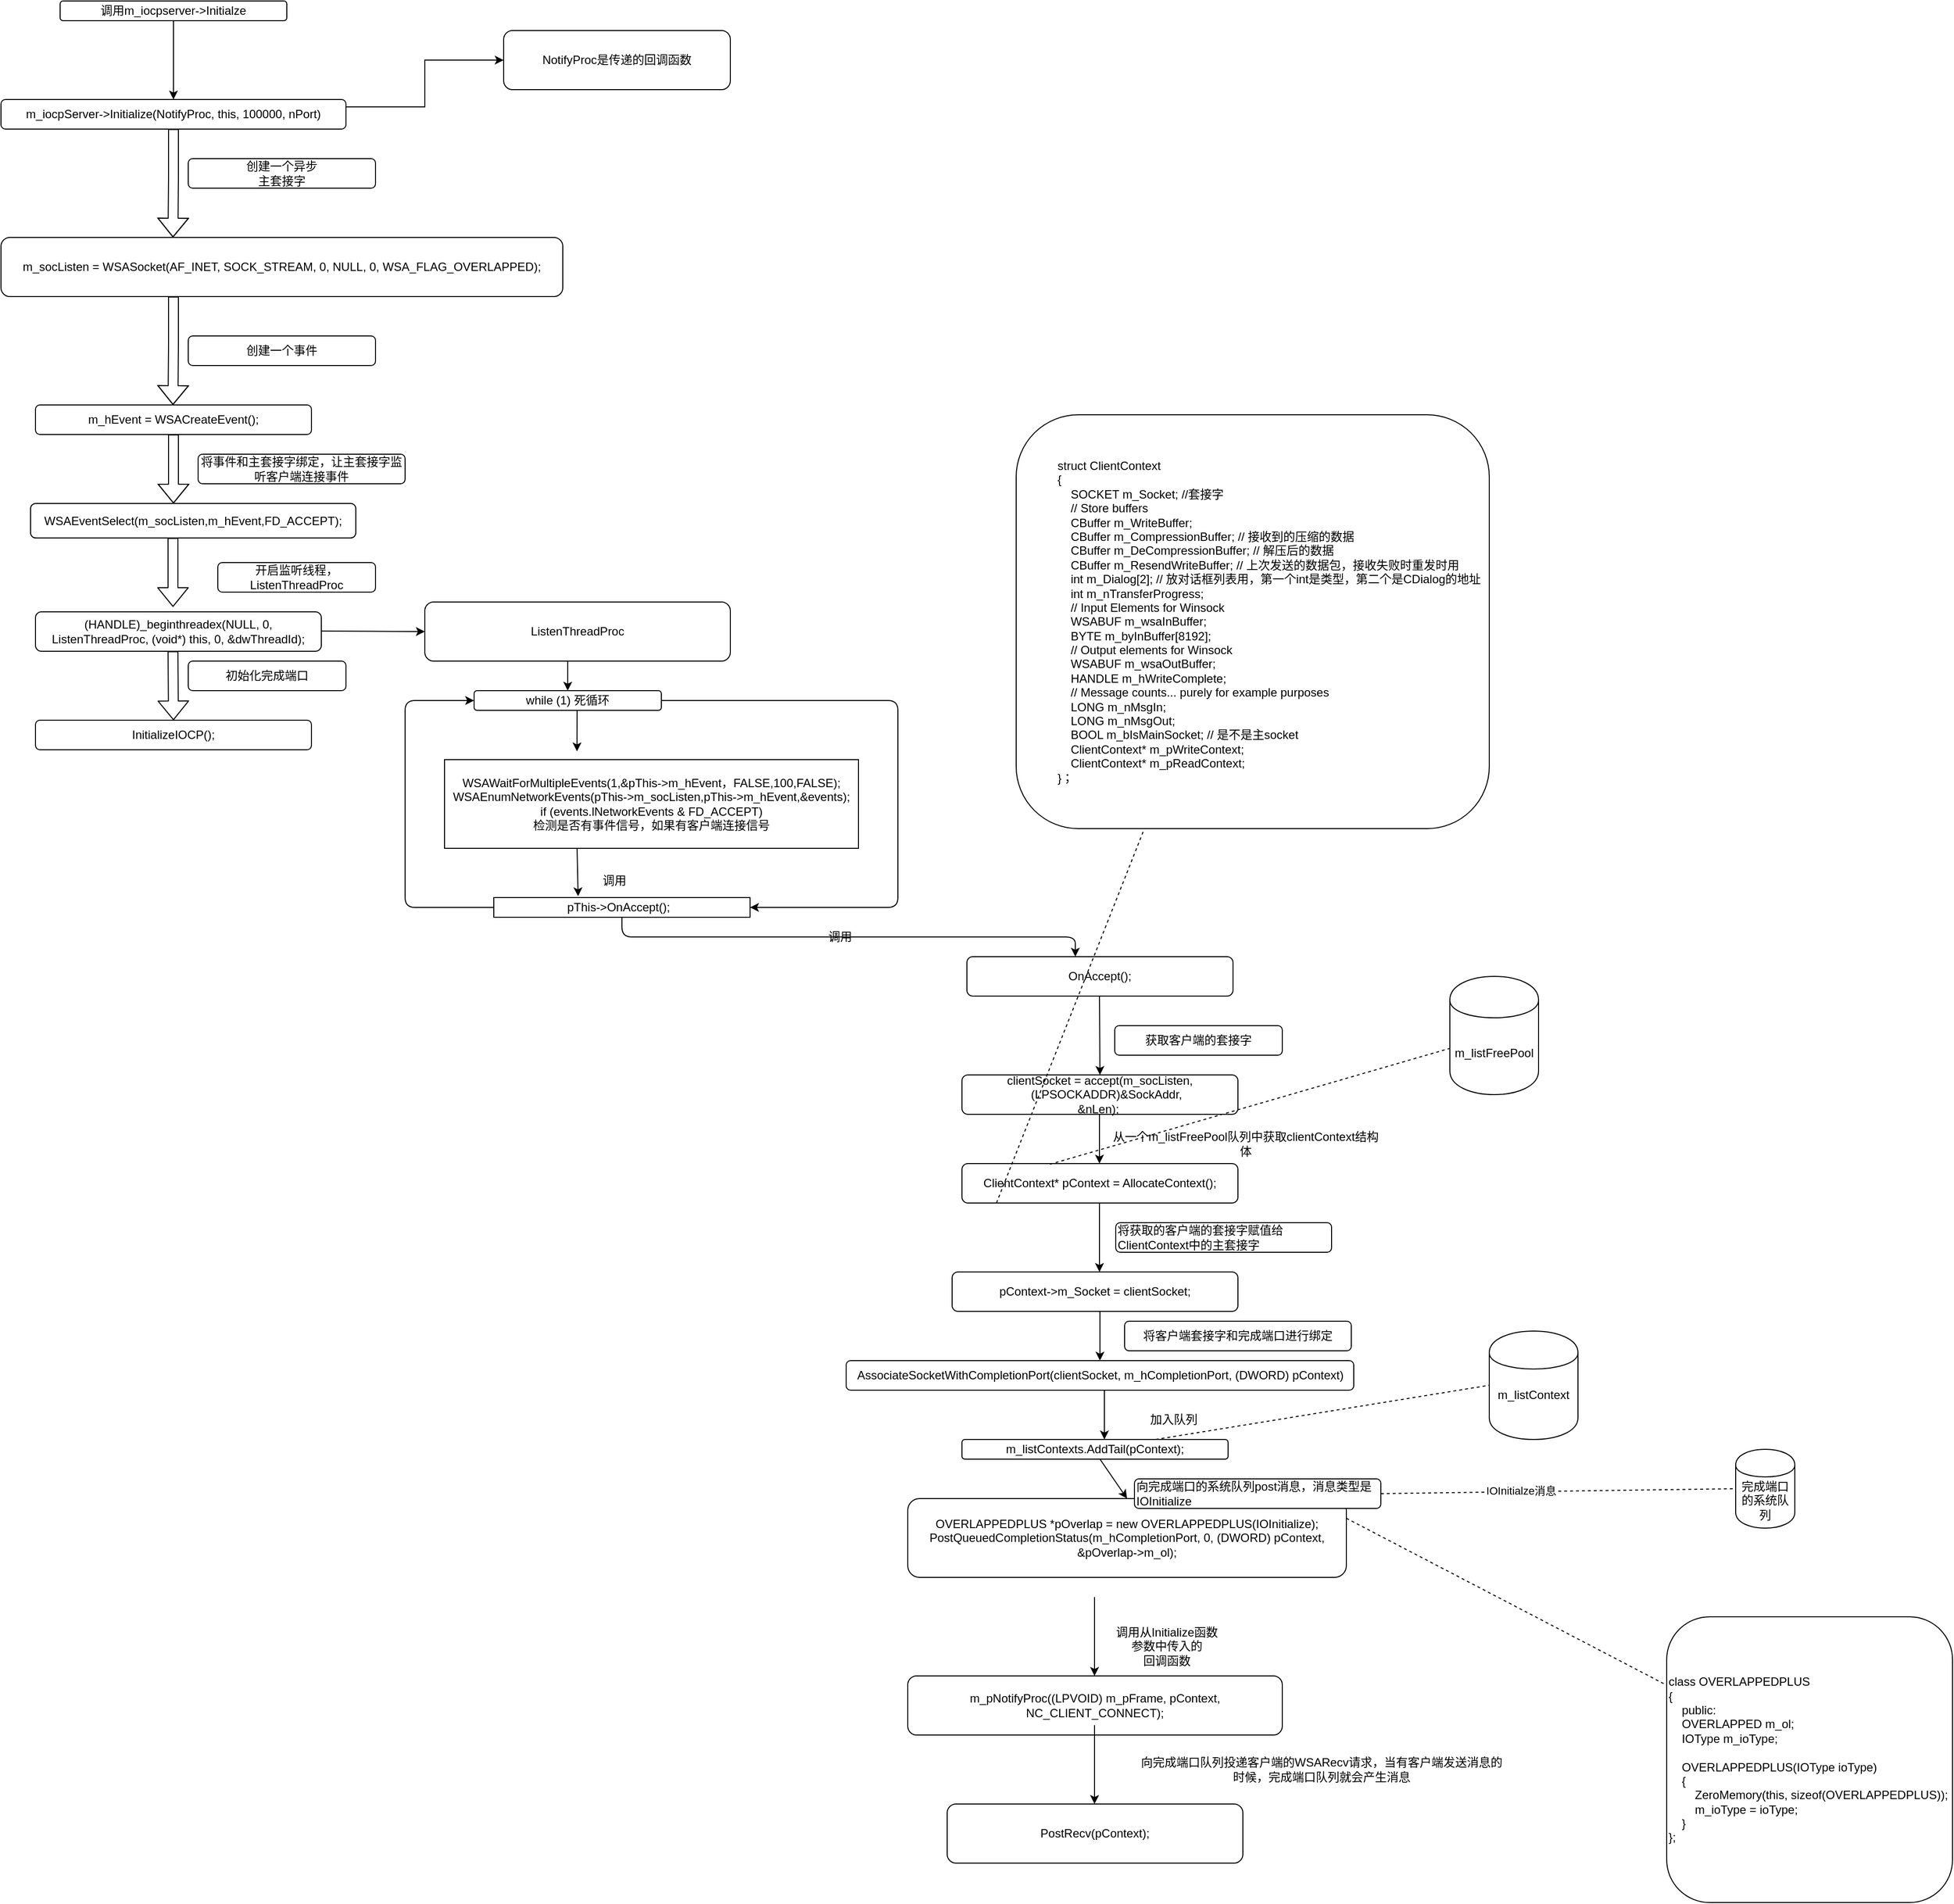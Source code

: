 <mxfile version="13.0.1" type="device"><diagram id="Ae6-S_K8zeVLbZhLAxfH" name="Page-1"><mxGraphModel dx="1209" dy="703" grid="1" gridSize="10" guides="1" tooltips="1" connect="1" arrows="1" fold="1" page="1" pageScale="1" pageWidth="827" pageHeight="1169" math="0" shadow="0"><root><mxCell id="0"/><mxCell id="1" parent="0"/><mxCell id="fYCcns8tcwSCvL9fL-1W-7" style="edgeStyle=orthogonalEdgeStyle;rounded=0;orthogonalLoop=1;jettySize=auto;html=1;exitX=1;exitY=0.25;exitDx=0;exitDy=0;entryX=0;entryY=0.5;entryDx=0;entryDy=0;" parent="1" source="fYCcns8tcwSCvL9fL-1W-2" target="fYCcns8tcwSCvL9fL-1W-6" edge="1"><mxGeometry relative="1" as="geometry"/></mxCell><mxCell id="fYCcns8tcwSCvL9fL-1W-2" value="&lt;span&gt;m_iocpServer-&amp;gt;Initialize(NotifyProc, this, 100000, nPort)&lt;/span&gt;" style="rounded=1;whiteSpace=wrap;html=1;" parent="1" vertex="1"><mxGeometry x="40" y="150" width="350" height="30" as="geometry"/></mxCell><mxCell id="fYCcns8tcwSCvL9fL-1W-5" style="edgeStyle=orthogonalEdgeStyle;rounded=0;orthogonalLoop=1;jettySize=auto;html=1;entryX=0.5;entryY=0;entryDx=0;entryDy=0;" parent="1" source="fYCcns8tcwSCvL9fL-1W-4" target="fYCcns8tcwSCvL9fL-1W-2" edge="1"><mxGeometry relative="1" as="geometry"/></mxCell><mxCell id="fYCcns8tcwSCvL9fL-1W-4" value="调用m_iocpserver-&amp;gt;Initialze" style="rounded=1;whiteSpace=wrap;html=1;" parent="1" vertex="1"><mxGeometry x="100" y="50" width="230" height="20" as="geometry"/></mxCell><mxCell id="fYCcns8tcwSCvL9fL-1W-6" value="&lt;span&gt;NotifyProc是传递的回调函数&lt;br&gt;&lt;/span&gt;" style="rounded=1;whiteSpace=wrap;html=1;" parent="1" vertex="1"><mxGeometry x="550" y="80" width="230" height="60" as="geometry"/></mxCell><mxCell id="fYCcns8tcwSCvL9fL-1W-8" value="m_socListen = WSASocket(AF_INET, SOCK_STREAM, 0, NULL, 0, WSA_FLAG_OVERLAPPED);" style="rounded=1;whiteSpace=wrap;html=1;" parent="1" vertex="1"><mxGeometry x="40" y="290" width="570" height="60" as="geometry"/></mxCell><mxCell id="fYCcns8tcwSCvL9fL-1W-10" value="" style="shape=flexArrow;endArrow=classic;html=1;exitX=0.5;exitY=1;exitDx=0;exitDy=0;" parent="1" source="fYCcns8tcwSCvL9fL-1W-2" edge="1"><mxGeometry width="50" height="50" relative="1" as="geometry"><mxPoint x="214.5" y="190" as="sourcePoint"/><mxPoint x="214.5" y="290" as="targetPoint"/><Array as="points"><mxPoint x="215" y="230"/></Array></mxGeometry></mxCell><mxCell id="fYCcns8tcwSCvL9fL-1W-11" value="创建一个异步&lt;br&gt;主套接字" style="rounded=1;whiteSpace=wrap;html=1;" parent="1" vertex="1"><mxGeometry x="230" y="210" width="190" height="30" as="geometry"/></mxCell><mxCell id="fYCcns8tcwSCvL9fL-1W-14" value="m_hEvent = WSACreateEvent();" style="rounded=1;whiteSpace=wrap;html=1;" parent="1" vertex="1"><mxGeometry x="75" y="460" width="280" height="30" as="geometry"/></mxCell><mxCell id="fYCcns8tcwSCvL9fL-1W-15" value="" style="shape=flexArrow;endArrow=classic;html=1;exitX=0.5;exitY=1;exitDx=0;exitDy=0;" parent="1" edge="1"><mxGeometry width="50" height="50" relative="1" as="geometry"><mxPoint x="215" y="350" as="sourcePoint"/><mxPoint x="214.5" y="460" as="targetPoint"/><Array as="points"><mxPoint x="215" y="400"/></Array></mxGeometry></mxCell><mxCell id="fYCcns8tcwSCvL9fL-1W-16" value="创建一个事件" style="rounded=1;whiteSpace=wrap;html=1;" parent="1" vertex="1"><mxGeometry x="230" y="390" width="190" height="30" as="geometry"/></mxCell><mxCell id="fYCcns8tcwSCvL9fL-1W-17" value="&lt;div&gt;WSAEventSelect(m_socListen,&lt;span&gt;m_hEvent,&lt;/span&gt;&lt;span&gt;FD_ACCEPT);&lt;/span&gt;&lt;/div&gt;" style="rounded=1;whiteSpace=wrap;html=1;" parent="1" vertex="1"><mxGeometry x="70" y="560" width="330" height="35" as="geometry"/></mxCell><mxCell id="fYCcns8tcwSCvL9fL-1W-18" value="" style="shape=flexArrow;endArrow=classic;html=1;" parent="1" edge="1"><mxGeometry width="50" height="50" relative="1" as="geometry"><mxPoint x="215" y="490" as="sourcePoint"/><mxPoint x="215" y="560" as="targetPoint"/><Array as="points"><mxPoint x="215" y="560"/><mxPoint x="215" y="530"/></Array></mxGeometry></mxCell><mxCell id="fYCcns8tcwSCvL9fL-1W-19" value="将事件和主套接字绑定，让主套接字监听客户端连接事件" style="rounded=1;whiteSpace=wrap;html=1;" parent="1" vertex="1"><mxGeometry x="240" y="510" width="210" height="30" as="geometry"/></mxCell><mxCell id="fYCcns8tcwSCvL9fL-1W-21" value="(HANDLE)_beginthreadex(NULL, 0,  ListenThreadProc,  (void*) this, 0, &amp;dwThreadId);" style="rounded=1;whiteSpace=wrap;html=1;" parent="1" vertex="1"><mxGeometry x="75" y="670" width="290" height="40" as="geometry"/></mxCell><mxCell id="fYCcns8tcwSCvL9fL-1W-24" value="" style="shape=flexArrow;endArrow=classic;html=1;" parent="1" edge="1"><mxGeometry width="50" height="50" relative="1" as="geometry"><mxPoint x="214.5" y="595" as="sourcePoint"/><mxPoint x="214.5" y="665" as="targetPoint"/></mxGeometry></mxCell><mxCell id="fYCcns8tcwSCvL9fL-1W-25" value="开启监听线程，ListenThreadProc" style="rounded=1;whiteSpace=wrap;html=1;" parent="1" vertex="1"><mxGeometry x="260" y="620" width="160" height="30" as="geometry"/></mxCell><mxCell id="fYCcns8tcwSCvL9fL-1W-26" value="" style="shape=flexArrow;endArrow=classic;html=1;" parent="1" edge="1"><mxGeometry width="50" height="50" relative="1" as="geometry"><mxPoint x="214.5" y="710" as="sourcePoint"/><mxPoint x="215" y="780" as="targetPoint"/></mxGeometry></mxCell><mxCell id="fYCcns8tcwSCvL9fL-1W-27" value="InitializeIOCP();" style="rounded=1;whiteSpace=wrap;html=1;" parent="1" vertex="1"><mxGeometry x="75" y="780" width="280" height="30" as="geometry"/></mxCell><mxCell id="fYCcns8tcwSCvL9fL-1W-30" value="初始化完成端口" style="rounded=1;whiteSpace=wrap;html=1;" parent="1" vertex="1"><mxGeometry x="230" y="720" width="160" height="30" as="geometry"/></mxCell><mxCell id="fYCcns8tcwSCvL9fL-1W-31" value="" style="endArrow=classic;html=1;" parent="1" edge="1"><mxGeometry width="50" height="50" relative="1" as="geometry"><mxPoint x="365" y="689.5" as="sourcePoint"/><mxPoint x="470" y="690" as="targetPoint"/><Array as="points"/></mxGeometry></mxCell><mxCell id="fYCcns8tcwSCvL9fL-1W-32" value="&lt;span&gt;ListenThreadProc&lt;/span&gt;" style="rounded=1;whiteSpace=wrap;html=1;" parent="1" vertex="1"><mxGeometry x="470" y="660" width="310" height="60" as="geometry"/></mxCell><mxCell id="fYCcns8tcwSCvL9fL-1W-33" value="while (1) 死循环" style="rounded=1;whiteSpace=wrap;html=1;" parent="1" vertex="1"><mxGeometry x="520" y="750" width="190" height="20" as="geometry"/></mxCell><mxCell id="fYCcns8tcwSCvL9fL-1W-34" value="" style="endArrow=classic;html=1;entryX=0.5;entryY=0;entryDx=0;entryDy=0;" parent="1" target="fYCcns8tcwSCvL9fL-1W-33" edge="1"><mxGeometry width="50" height="50" relative="1" as="geometry"><mxPoint x="615" y="720" as="sourcePoint"/><mxPoint x="615" y="740" as="targetPoint"/></mxGeometry></mxCell><mxCell id="fYCcns8tcwSCvL9fL-1W-40" value="&lt;div&gt;WSAWaitForMultipleEvents(1,&lt;span&gt;&amp;amp;pThis-&amp;gt;m_hEvent，&lt;/span&gt;&lt;span&gt;FALSE,&lt;/span&gt;&lt;span&gt;100,&lt;/span&gt;&lt;span&gt;FALSE);&lt;/span&gt;&lt;/div&gt;&lt;div&gt;&lt;span&gt;&lt;div&gt;WSAEnumNetworkEvents(pThis-&amp;gt;m_socListen,&lt;span&gt;pThis-&amp;gt;m_hEvent,&lt;/span&gt;&lt;span&gt;&amp;amp;events);&lt;/span&gt;&lt;/div&gt;&lt;/span&gt;&lt;/div&gt;&lt;div&gt;if (events.lNetworkEvents &amp;amp; FD_ACCEPT)&lt;/div&gt;&lt;div&gt;检测是否有事件信号，如果有客户端连接信号&lt;/div&gt;" style="rounded=0;whiteSpace=wrap;html=1;" parent="1" vertex="1"><mxGeometry x="490" y="820" width="420" height="90" as="geometry"/></mxCell><mxCell id="fYCcns8tcwSCvL9fL-1W-41" value="" style="edgeStyle=elbowEdgeStyle;elbow=horizontal;endArrow=classic;html=1;entryX=0;entryY=0.5;entryDx=0;entryDy=0;exitX=0;exitY=0.5;exitDx=0;exitDy=0;" parent="1" source="fYCcns8tcwSCvL9fL-1W-45" target="fYCcns8tcwSCvL9fL-1W-33" edge="1"><mxGeometry width="50" height="50" relative="1" as="geometry"><mxPoint x="530" y="970" as="sourcePoint"/><mxPoint x="500" y="820" as="targetPoint"/><Array as="points"><mxPoint x="450" y="930"/><mxPoint x="480" y="930"/></Array></mxGeometry></mxCell><mxCell id="fYCcns8tcwSCvL9fL-1W-42" value="" style="edgeStyle=elbowEdgeStyle;elbow=horizontal;endArrow=classic;html=1;exitX=1;exitY=0.5;exitDx=0;exitDy=0;entryX=1;entryY=0.5;entryDx=0;entryDy=0;" parent="1" source="fYCcns8tcwSCvL9fL-1W-33" target="fYCcns8tcwSCvL9fL-1W-45" edge="1"><mxGeometry width="50" height="50" relative="1" as="geometry"><mxPoint x="810" y="770" as="sourcePoint"/><mxPoint x="710" y="1080" as="targetPoint"/><Array as="points"><mxPoint x="950" y="910"/><mxPoint x="970" y="880"/><mxPoint x="910" y="890"/><mxPoint x="750" y="1100"/><mxPoint x="750" y="810"/></Array></mxGeometry></mxCell><mxCell id="fYCcns8tcwSCvL9fL-1W-43" value="" style="endArrow=classic;html=1;entryX=0.32;entryY=-0.093;entryDx=0;entryDy=0;entryPerimeter=0;" parent="1" target="fYCcns8tcwSCvL9fL-1W-40" edge="1"><mxGeometry width="50" height="50" relative="1" as="geometry"><mxPoint x="624.5" y="770" as="sourcePoint"/><mxPoint x="625" y="820" as="targetPoint"/></mxGeometry></mxCell><mxCell id="fYCcns8tcwSCvL9fL-1W-44" value="" style="endArrow=classic;html=1;entryX=0.329;entryY=-0.067;entryDx=0;entryDy=0;entryPerimeter=0;" parent="1" target="fYCcns8tcwSCvL9fL-1W-45" edge="1"><mxGeometry width="50" height="50" relative="1" as="geometry"><mxPoint x="624.5" y="910" as="sourcePoint"/><mxPoint x="625" y="950" as="targetPoint"/></mxGeometry></mxCell><mxCell id="fYCcns8tcwSCvL9fL-1W-45" value="pThis-&amp;gt;OnAccept();&amp;nbsp;&amp;nbsp;" style="rounded=0;whiteSpace=wrap;html=1;" parent="1" vertex="1"><mxGeometry x="540" y="960" width="260" height="20" as="geometry"/></mxCell><mxCell id="fYCcns8tcwSCvL9fL-1W-46" value="调用" style="text;html=1;align=center;verticalAlign=middle;resizable=0;points=[];autosize=1;" parent="1" vertex="1"><mxGeometry x="642" y="933" width="40" height="20" as="geometry"/></mxCell><mxCell id="fYCcns8tcwSCvL9fL-1W-50" value="" style="edgeStyle=elbowEdgeStyle;elbow=vertical;endArrow=classic;html=1;exitX=0.5;exitY=1;exitDx=0;exitDy=0;" parent="1" source="fYCcns8tcwSCvL9fL-1W-45" edge="1"><mxGeometry width="50" height="50" relative="1" as="geometry"><mxPoint x="675" y="1100" as="sourcePoint"/><mxPoint x="1130" y="1020" as="targetPoint"/></mxGeometry></mxCell><mxCell id="fYCcns8tcwSCvL9fL-1W-51" value="OnAccept();" style="rounded=1;whiteSpace=wrap;html=1;" parent="1" vertex="1"><mxGeometry x="1020" y="1020" width="270" height="40" as="geometry"/></mxCell><mxCell id="fYCcns8tcwSCvL9fL-1W-52" value="调用" style="text;html=1;align=center;verticalAlign=middle;resizable=0;points=[];autosize=1;" parent="1" vertex="1"><mxGeometry x="871" y="990" width="40" height="20" as="geometry"/></mxCell><mxCell id="fYCcns8tcwSCvL9fL-1W-53" value="&lt;div&gt;clientSocket = accept(m_socListen,&lt;/div&gt;&lt;div&gt;&lt;span&gt;&#9;&#9;&#9;&#9;&#9;&lt;/span&gt;&amp;nbsp; &amp;nbsp; (LPSOCKADDR)&amp;amp;SockAddr,&lt;/div&gt;&lt;div&gt;&lt;span&gt;&#9;&#9;&#9;&#9;&#9;&#9;&lt;/span&gt;&amp;amp;nLen);&amp;nbsp;&lt;/div&gt;" style="rounded=1;whiteSpace=wrap;html=1;" parent="1" vertex="1"><mxGeometry x="1015" y="1140" width="280" height="40" as="geometry"/></mxCell><mxCell id="fYCcns8tcwSCvL9fL-1W-54" value="" style="endArrow=classic;html=1;entryX=0.5;entryY=0;entryDx=0;entryDy=0;" parent="1" target="fYCcns8tcwSCvL9fL-1W-53" edge="1"><mxGeometry width="50" height="50" relative="1" as="geometry"><mxPoint x="1154.5" y="1060" as="sourcePoint"/><mxPoint x="1155" y="1090" as="targetPoint"/></mxGeometry></mxCell><mxCell id="fYCcns8tcwSCvL9fL-1W-55" value="获取客户端的套接字" style="rounded=1;whiteSpace=wrap;html=1;" parent="1" vertex="1"><mxGeometry x="1170" y="1090" width="170" height="30" as="geometry"/></mxCell><mxCell id="fYCcns8tcwSCvL9fL-1W-56" value="ClientContext* pContext = AllocateContext();" style="rounded=1;whiteSpace=wrap;html=1;" parent="1" vertex="1"><mxGeometry x="1015" y="1230" width="280" height="40" as="geometry"/></mxCell><mxCell id="fYCcns8tcwSCvL9fL-1W-58" value="" style="endArrow=classic;html=1;" parent="1" edge="1"><mxGeometry width="50" height="50" relative="1" as="geometry"><mxPoint x="1154.5" y="1180" as="sourcePoint"/><mxPoint x="1154.5" y="1230" as="targetPoint"/></mxGeometry></mxCell><mxCell id="fYCcns8tcwSCvL9fL-1W-59" value="pContext-&amp;gt;m_Socket = clientSocket;" style="rounded=1;whiteSpace=wrap;html=1;" parent="1" vertex="1"><mxGeometry x="1005" y="1340" width="290" height="40" as="geometry"/></mxCell><mxCell id="fYCcns8tcwSCvL9fL-1W-60" value="从一个m_listFreePool队列中获取clientContext结构体" style="text;html=1;strokeColor=none;fillColor=none;align=center;verticalAlign=middle;whiteSpace=wrap;rounded=0;" parent="1" vertex="1"><mxGeometry x="1166" y="1200" width="274" height="20" as="geometry"/></mxCell><mxCell id="fYCcns8tcwSCvL9fL-1W-61" value="m_listFreePool" style="shape=cylinder;whiteSpace=wrap;html=1;boundedLbl=1;backgroundOutline=1;" parent="1" vertex="1"><mxGeometry x="1510" y="1040" width="90" height="120" as="geometry"/></mxCell><mxCell id="fYCcns8tcwSCvL9fL-1W-62" value="" style="endArrow=none;dashed=1;html=1;exitX=0.319;exitY=0.017;exitDx=0;exitDy=0;exitPerimeter=0;" parent="1" source="fYCcns8tcwSCvL9fL-1W-56" target="fYCcns8tcwSCvL9fL-1W-61" edge="1"><mxGeometry width="50" height="50" relative="1" as="geometry"><mxPoint x="1150" y="1270" as="sourcePoint"/><mxPoint x="1200" y="1220" as="targetPoint"/></mxGeometry></mxCell><mxCell id="fYCcns8tcwSCvL9fL-1W-64" value="&lt;blockquote style=&quot;margin: 0 0 0 40px ; border: none ; padding: 0px&quot;&gt;struct ClientContext&amp;nbsp; &amp;nbsp;&lt;br&gt;{&lt;br&gt;&amp;nbsp; &amp;nbsp; SOCKET&lt;span&gt;&#9;&#9;&#9;&#9;&lt;/span&gt;m_Socket;&amp;nbsp;//套接字&lt;br&gt;&amp;nbsp; &amp;nbsp;&amp;nbsp;// Store buffers&lt;br&gt;&amp;nbsp; &amp;nbsp; CBuffer&lt;span&gt;&#9;&#9;&#9;&#9;&lt;/span&gt;m_WriteBuffer;&lt;br&gt;&amp;nbsp; &amp;nbsp; CBuffer&lt;span&gt;&#9;&#9;&#9;&#9;&lt;/span&gt;m_CompressionBuffer;&lt;span&gt;&#9;&lt;/span&gt;// 接收到的压缩的数据&lt;br&gt;&amp;nbsp; &amp;nbsp; CBuffer&lt;span&gt;&#9;&#9;&#9;&#9;&lt;/span&gt;m_DeCompressionBuffer;&lt;span&gt;&#9;&lt;/span&gt;// 解压后的数据&lt;br&gt;&amp;nbsp; &amp;nbsp; CBuffer&lt;span&gt;&#9;&#9;&#9;&#9;&lt;/span&gt;m_ResendWriteBuffer;&lt;span&gt;&#9;&lt;/span&gt;// 上次发送的数据包，接收失败时重发时用&lt;br&gt;&amp;nbsp; &amp;nbsp; int&lt;span&gt;&#9;&#9;&#9;&#9;&#9;&lt;/span&gt;m_Dialog[2]; // 放对话框列表用，第一个int是类型，第二个是CDialog的地址&lt;br&gt;&amp;nbsp; &amp;nbsp; int&lt;span&gt;&#9;&#9;&#9;&#9;&#9;&lt;/span&gt;m_nTransferProgress;&lt;br&gt;&amp;nbsp; &amp;nbsp;&amp;nbsp;// Input Elements for Winsock&lt;br&gt;&amp;nbsp; &amp;nbsp; WSABUF&lt;span&gt;&#9;&#9;&#9;&#9;&lt;/span&gt;m_wsaInBuffer;&lt;br&gt;&amp;nbsp; &amp;nbsp; BYTE&lt;span&gt;&#9;&#9;&#9;&#9;&lt;/span&gt;m_byInBuffer[8192];&lt;br&gt;&amp;nbsp; &amp;nbsp;&amp;nbsp;// Output elements for Winsock&lt;br&gt;&amp;nbsp; &amp;nbsp; WSABUF&lt;span&gt;&#9;&#9;&#9;&#9;&lt;/span&gt;m_wsaOutBuffer;&lt;br&gt;&amp;nbsp; &amp;nbsp; HANDLE&lt;span&gt;&#9;&#9;&#9;&#9;&lt;/span&gt;m_hWriteComplete;&lt;br&gt;&amp;nbsp; &amp;nbsp;&amp;nbsp;// Message counts... purely for example purposes&lt;br&gt;&amp;nbsp; &amp;nbsp; LONG&lt;span&gt;&#9;&#9;&#9;&#9;&lt;/span&gt;m_nMsgIn;&lt;br&gt;&amp;nbsp; &amp;nbsp; LONG&lt;span&gt;&#9;&#9;&#9;&#9;&lt;/span&gt;m_nMsgOut;&lt;br&gt;&amp;nbsp; &amp;nbsp; BOOL&lt;span&gt;&#9;&#9;&#9;&#9;&lt;/span&gt;m_bIsMainSocket; // 是不是主socket&lt;br&gt;&amp;nbsp; &amp;nbsp; ClientContext*&lt;span&gt;&#9;&#9;&lt;/span&gt;m_pWriteContext;&lt;br&gt;&amp;nbsp; &amp;nbsp; ClientContext*&lt;span&gt;&#9;&#9;&lt;/span&gt;m_pReadContext;&lt;br&gt;}；&lt;/blockquote&gt;" style="rounded=1;whiteSpace=wrap;html=1;align=left;" parent="1" vertex="1"><mxGeometry x="1070" y="470" width="480" height="420" as="geometry"/></mxCell><mxCell id="fYCcns8tcwSCvL9fL-1W-65" value="" style="endArrow=none;dashed=1;html=1;exitX=0.125;exitY=1;exitDx=0;exitDy=0;exitPerimeter=0;entryX=0.271;entryY=1;entryDx=0;entryDy=0;entryPerimeter=0;" parent="1" source="fYCcns8tcwSCvL9fL-1W-56" target="fYCcns8tcwSCvL9fL-1W-64" edge="1"><mxGeometry width="50" height="50" relative="1" as="geometry"><mxPoint x="1220" y="1300" as="sourcePoint"/><mxPoint x="1270" y="1340" as="targetPoint"/></mxGeometry></mxCell><mxCell id="fYCcns8tcwSCvL9fL-1W-67" value="" style="endArrow=classic;html=1;" parent="1" edge="1"><mxGeometry width="50" height="50" relative="1" as="geometry"><mxPoint x="1154.5" y="1270" as="sourcePoint"/><mxPoint x="1154.5" y="1340" as="targetPoint"/><Array as="points"><mxPoint x="1154.5" y="1310"/></Array></mxGeometry></mxCell><mxCell id="fYCcns8tcwSCvL9fL-1W-68" value="将获取的客户端的套接字赋值给ClientContext中的主套接字" style="rounded=1;whiteSpace=wrap;html=1;align=left;" parent="1" vertex="1"><mxGeometry x="1171" y="1290" width="219" height="30" as="geometry"/></mxCell><mxCell id="fYCcns8tcwSCvL9fL-1W-69" value="AssociateSocketWithCompletionPort(clientSocket, m_hCompletionPort, (DWORD) pContext)" style="rounded=1;whiteSpace=wrap;html=1;align=center;" parent="1" vertex="1"><mxGeometry x="897.5" y="1430" width="515" height="30" as="geometry"/></mxCell><mxCell id="fYCcns8tcwSCvL9fL-1W-71" value="" style="endArrow=classic;html=1;entryX=0.5;entryY=0;entryDx=0;entryDy=0;" parent="1" target="fYCcns8tcwSCvL9fL-1W-69" edge="1"><mxGeometry width="50" height="50" relative="1" as="geometry"><mxPoint x="1155" y="1380" as="sourcePoint"/><mxPoint x="1154.5" y="1420" as="targetPoint"/></mxGeometry></mxCell><mxCell id="fYCcns8tcwSCvL9fL-1W-73" value="将客户端套接字和完成端口进行绑定" style="rounded=1;whiteSpace=wrap;html=1;align=center;" parent="1" vertex="1"><mxGeometry x="1180" y="1390" width="230" height="30" as="geometry"/></mxCell><mxCell id="fYCcns8tcwSCvL9fL-1W-74" value="m_listContexts.AddTail(pContext);" style="rounded=1;whiteSpace=wrap;html=1;align=center;" parent="1" vertex="1"><mxGeometry x="1015" y="1510" width="270" height="20" as="geometry"/></mxCell><mxCell id="fYCcns8tcwSCvL9fL-1W-75" value="&lt;div&gt;&lt;span&gt;&#9;&lt;/span&gt;m_listContext&lt;/div&gt;&lt;div&gt;&lt;br&gt;&lt;/div&gt;" style="shape=cylinder;whiteSpace=wrap;html=1;boundedLbl=1;backgroundOutline=1;align=center;" parent="1" vertex="1"><mxGeometry x="1550" y="1400" width="90" height="110" as="geometry"/></mxCell><mxCell id="fYCcns8tcwSCvL9fL-1W-76" value="" style="endArrow=classic;html=1;" parent="1" edge="1"><mxGeometry width="50" height="50" relative="1" as="geometry"><mxPoint x="1159.5" y="1460" as="sourcePoint"/><mxPoint x="1159.5" y="1510" as="targetPoint"/></mxGeometry></mxCell><mxCell id="fYCcns8tcwSCvL9fL-1W-77" value="" style="endArrow=none;dashed=1;html=1;entryX=0;entryY=0.5;entryDx=0;entryDy=0;" parent="1" source="fYCcns8tcwSCvL9fL-1W-74" target="fYCcns8tcwSCvL9fL-1W-75" edge="1"><mxGeometry width="50" height="50" relative="1" as="geometry"><mxPoint x="1360" y="1400" as="sourcePoint"/><mxPoint x="1410" y="1350" as="targetPoint"/></mxGeometry></mxCell><mxCell id="fYCcns8tcwSCvL9fL-1W-78" value="加入队列" style="text;html=1;strokeColor=none;fillColor=none;align=center;verticalAlign=middle;whiteSpace=wrap;rounded=0;" parent="1" vertex="1"><mxGeometry x="1200" y="1480" width="60" height="20" as="geometry"/></mxCell><mxCell id="fYCcns8tcwSCvL9fL-1W-79" value="&lt;div&gt;&lt;span&gt;&#9;&lt;/span&gt;OVERLAPPEDPLUS&lt;span&gt;&#9;&lt;/span&gt;*pOverlap = new OVERLAPPEDPLUS(IOInitialize);&lt;/div&gt;&lt;div&gt;PostQueuedCompletionStatus(m_hCompletionPort, 0, (DWORD) pContext, &amp;amp;pOverlap-&amp;gt;m_ol);&lt;/div&gt;" style="rounded=1;whiteSpace=wrap;html=1;align=center;" parent="1" vertex="1"><mxGeometry x="960" y="1570" width="445" height="80" as="geometry"/></mxCell><mxCell id="fYCcns8tcwSCvL9fL-1W-80" value="&lt;div&gt;class OVERLAPPEDPLUS&amp;nbsp;&lt;/div&gt;&lt;div&gt;{&lt;/div&gt;&lt;div&gt;&amp;nbsp; &amp;nbsp; public:&lt;/div&gt;&lt;div&gt;&lt;span&gt;&lt;/span&gt;&amp;nbsp; &amp;nbsp; OVERLAPPED&lt;span&gt;&#9;&#9;&#9;&lt;/span&gt;m_ol;&lt;/div&gt;&lt;div&gt;&lt;span&gt;&lt;/span&gt;&amp;nbsp; &amp;nbsp; IOType&lt;span&gt;&#9;&#9;&#9;&#9;&lt;/span&gt;m_ioType;&lt;/div&gt;&lt;div&gt;&lt;br&gt;&lt;/div&gt;&lt;div&gt;&lt;span&gt;&lt;/span&gt;&amp;nbsp; &amp;nbsp; OVERLAPPEDPLUS(IOType ioType)&amp;nbsp;&lt;/div&gt;&lt;div&gt;&amp;nbsp; &amp;nbsp; {&lt;/div&gt;&lt;div&gt;&lt;span&gt;&lt;/span&gt;&amp;nbsp; &amp;nbsp; &amp;nbsp; &amp;nbsp; ZeroMemory(this, sizeof(OVERLAPPEDPLUS));&amp;nbsp;&lt;/div&gt;&lt;div&gt;&lt;span&gt;&lt;/span&gt;&amp;nbsp; &amp;nbsp; &amp;nbsp; &amp;nbsp; m_ioType = ioType;&lt;/div&gt;&lt;div&gt;&lt;span&gt;&lt;/span&gt;&amp;nbsp; &amp;nbsp; }&lt;/div&gt;&lt;div&gt;};&lt;/div&gt;" style="rounded=1;whiteSpace=wrap;html=1;align=left;" parent="1" vertex="1"><mxGeometry x="1730" y="1690" width="290" height="290" as="geometry"/></mxCell><mxCell id="fYCcns8tcwSCvL9fL-1W-81" value="" style="endArrow=none;dashed=1;html=1;exitX=1;exitY=0.25;exitDx=0;exitDy=0;" parent="1" source="fYCcns8tcwSCvL9fL-1W-79" target="fYCcns8tcwSCvL9fL-1W-80" edge="1"><mxGeometry width="50" height="50" relative="1" as="geometry"><mxPoint x="1380" y="1490" as="sourcePoint"/><mxPoint x="1430" y="1440" as="targetPoint"/></mxGeometry></mxCell><mxCell id="fYCcns8tcwSCvL9fL-1W-82" value="" style="endArrow=classic;html=1;entryX=0.5;entryY=0;entryDx=0;entryDy=0;" parent="1" target="fYCcns8tcwSCvL9fL-1W-79" edge="1"><mxGeometry width="50" height="50" relative="1" as="geometry"><mxPoint x="1155" y="1530" as="sourcePoint"/><mxPoint x="1154.5" y="1570" as="targetPoint"/></mxGeometry></mxCell><mxCell id="fYCcns8tcwSCvL9fL-1W-85" value="向完成端口的系统队列post消息，消息类型是IOInitialize&lt;br&gt;" style="rounded=1;whiteSpace=wrap;html=1;align=left;" parent="1" vertex="1"><mxGeometry x="1190" y="1550" width="250" height="30" as="geometry"/></mxCell><mxCell id="fYCcns8tcwSCvL9fL-1W-86" value="" style="endArrow=none;dashed=1;html=1;exitX=1;exitY=0.5;exitDx=0;exitDy=0;entryX=0;entryY=0.5;entryDx=0;entryDy=0;" parent="1" source="fYCcns8tcwSCvL9fL-1W-85" target="fYCcns8tcwSCvL9fL-1W-88" edge="1"><mxGeometry width="50" height="50" relative="1" as="geometry"><mxPoint x="1490" y="1570" as="sourcePoint"/><mxPoint x="1780" y="1565" as="targetPoint"/></mxGeometry></mxCell><mxCell id="fYCcns8tcwSCvL9fL-1W-91" value="IOInitialze消息&lt;br&gt;" style="edgeLabel;html=1;align=center;verticalAlign=middle;resizable=0;points=[];" parent="fYCcns8tcwSCvL9fL-1W-86" vertex="1" connectable="0"><mxGeometry x="-0.217" y="1" relative="1" as="geometry"><mxPoint x="1" as="offset"/></mxGeometry></mxCell><mxCell id="fYCcns8tcwSCvL9fL-1W-88" value="完成端口的系统队列" style="shape=cylinder;whiteSpace=wrap;html=1;boundedLbl=1;backgroundOutline=1;align=center;" parent="1" vertex="1"><mxGeometry x="1800" y="1520" width="60" height="80" as="geometry"/></mxCell><mxCell id="fYCcns8tcwSCvL9fL-1W-92" value="" style="endArrow=classic;html=1;" parent="1" edge="1"><mxGeometry width="50" height="50" relative="1" as="geometry"><mxPoint x="1149.5" y="1670" as="sourcePoint"/><mxPoint x="1149.5" y="1750" as="targetPoint"/></mxGeometry></mxCell><mxCell id="fYCcns8tcwSCvL9fL-1W-93" value="m_pNotifyProc((LPVOID) m_pFrame, pContext, NC_CLIENT_CONNECT);" style="rounded=1;whiteSpace=wrap;html=1;align=center;" parent="1" vertex="1"><mxGeometry x="960" y="1750" width="380" height="60" as="geometry"/></mxCell><mxCell id="fYCcns8tcwSCvL9fL-1W-94" value="调用从Initialize函数参数中传入的&lt;br&gt;回调函数" style="text;html=1;strokeColor=none;fillColor=none;align=center;verticalAlign=middle;whiteSpace=wrap;rounded=0;" parent="1" vertex="1"><mxGeometry x="1166" y="1700" width="114" height="40" as="geometry"/></mxCell><mxCell id="fYCcns8tcwSCvL9fL-1W-95" value="" style="endArrow=classic;html=1;" parent="1" edge="1"><mxGeometry width="50" height="50" relative="1" as="geometry"><mxPoint x="1149.5" y="1800" as="sourcePoint"/><mxPoint x="1149.5" y="1880" as="targetPoint"/></mxGeometry></mxCell><mxCell id="fYCcns8tcwSCvL9fL-1W-96" value="PostRecv(pContext);" style="rounded=1;whiteSpace=wrap;html=1;align=center;" parent="1" vertex="1"><mxGeometry x="1000" y="1880" width="300" height="60" as="geometry"/></mxCell><mxCell id="fYCcns8tcwSCvL9fL-1W-97" value="向完成端口队列投递客户端的WSARecv请求，当有客户端发送消息的时候，完成端口队列就会产生消息&lt;br&gt;" style="text;html=1;strokeColor=none;fillColor=none;align=center;verticalAlign=middle;whiteSpace=wrap;rounded=0;" parent="1" vertex="1"><mxGeometry x="1190" y="1820" width="380" height="50" as="geometry"/></mxCell></root></mxGraphModel></diagram></mxfile>